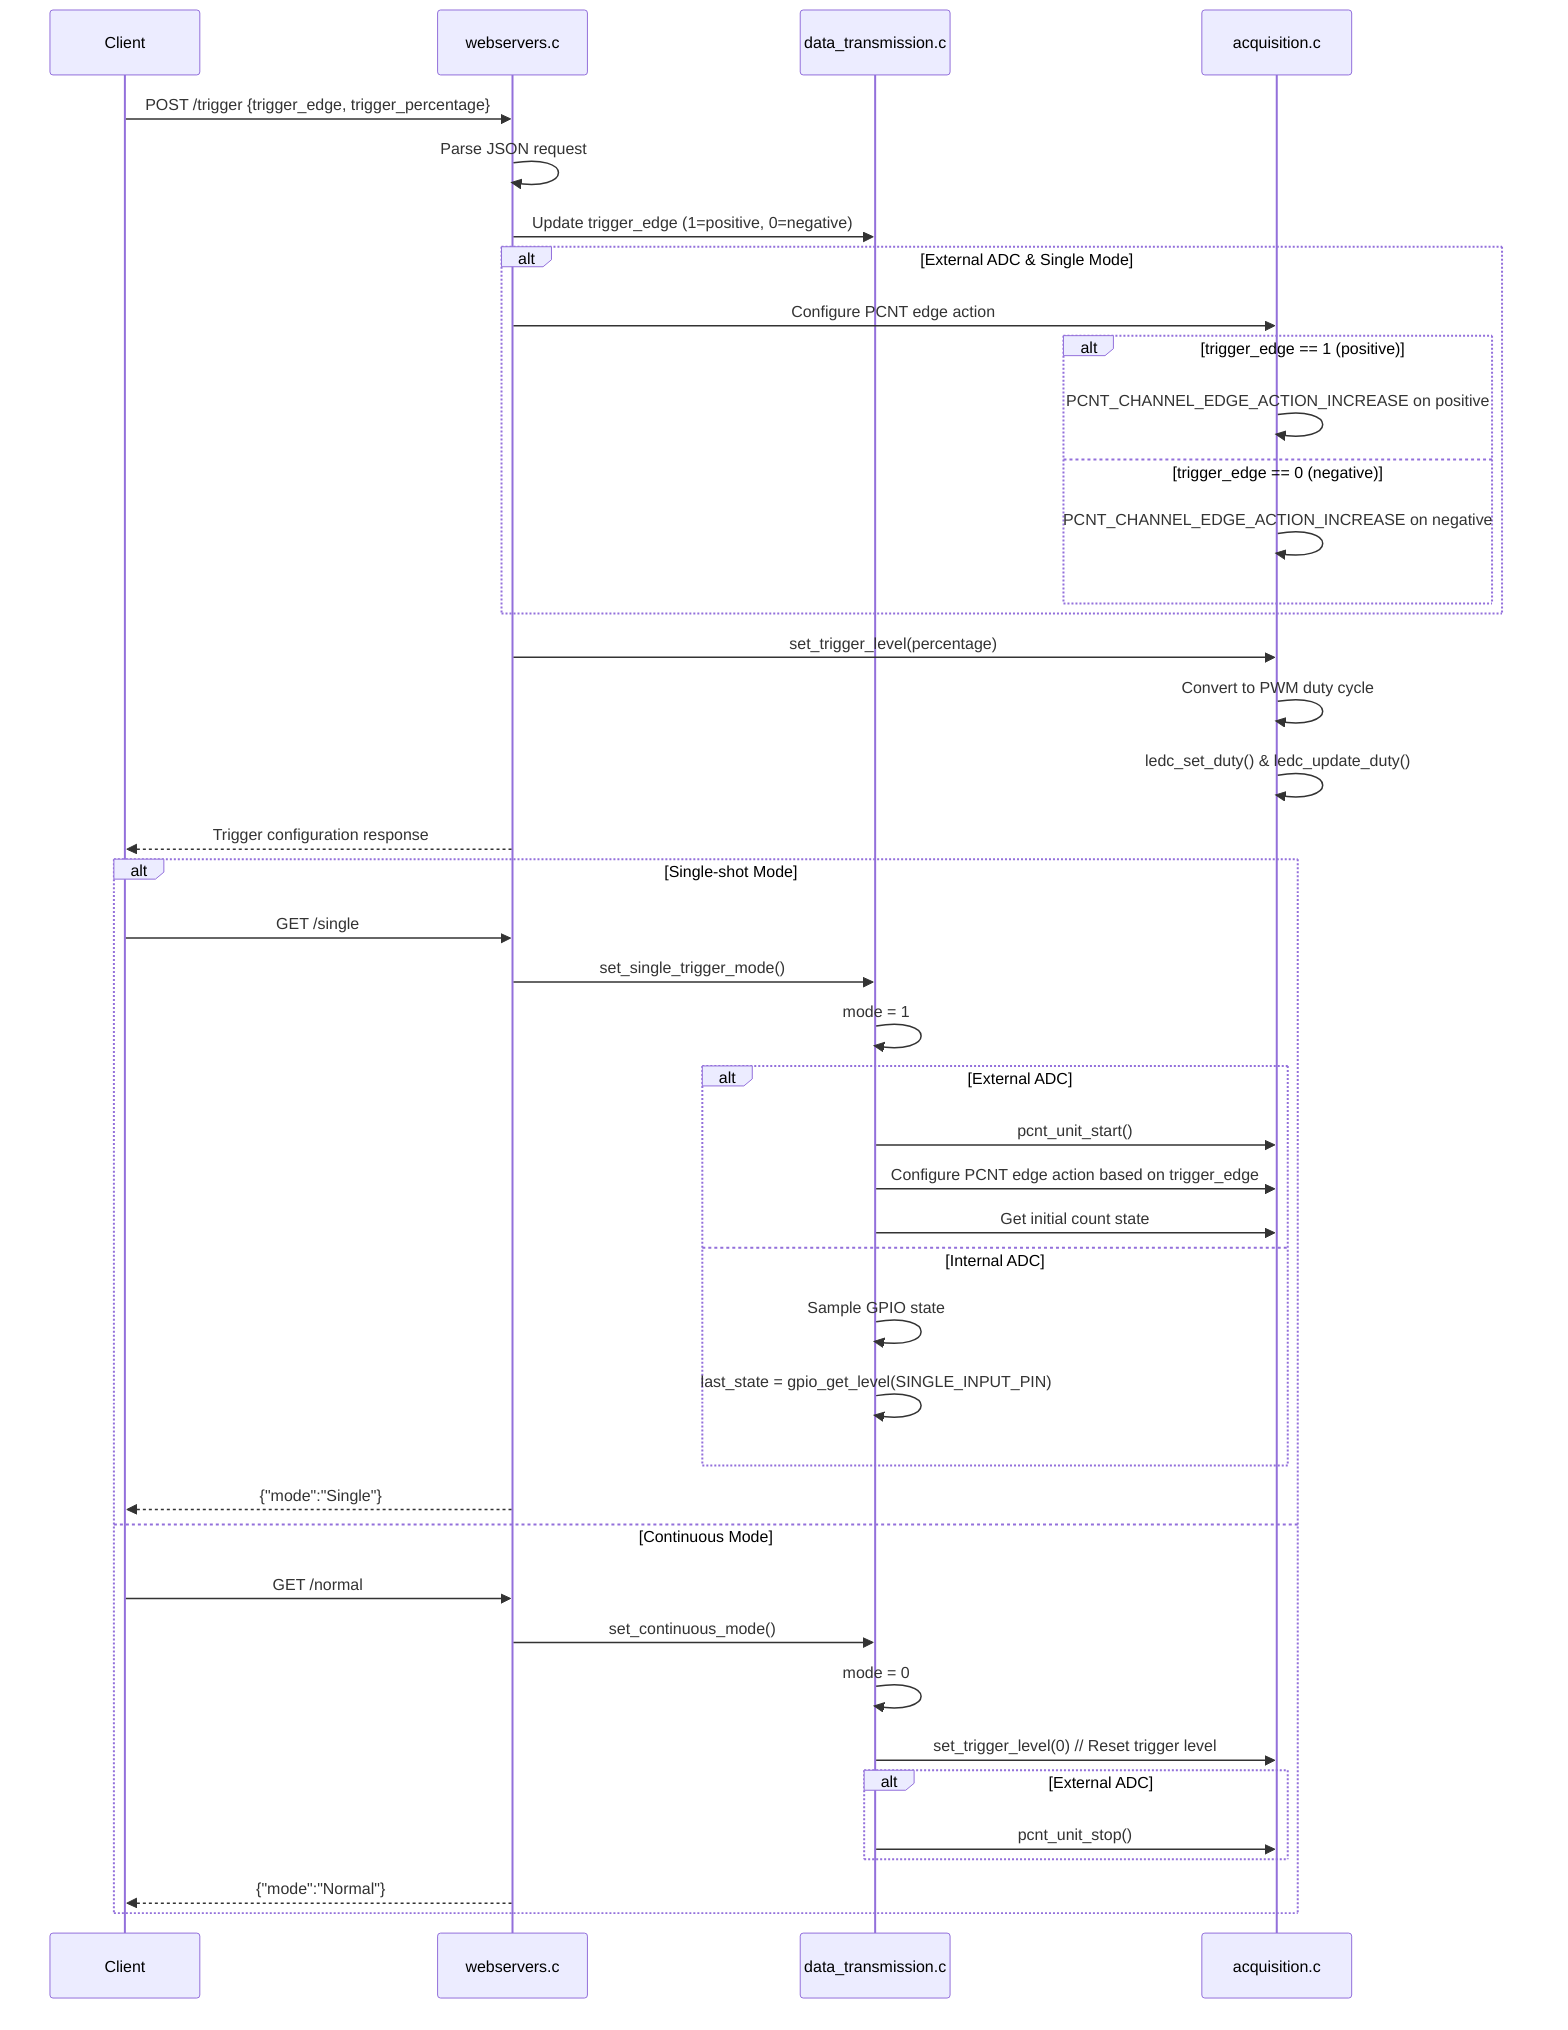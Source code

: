 sequenceDiagram
    participant Client as Client
    participant WebServers as webservers.c
    participant DataTrans as data_transmission.c
    participant Acquisition as acquisition.c
    
    %% Trigger Configuration Section
    Client->>WebServers: POST /trigger {trigger_edge, trigger_percentage}
    WebServers->>WebServers: Parse JSON request
    WebServers->>DataTrans: Update trigger_edge (1=positive, 0=negative)
    
    alt External ADC & Single Mode
        WebServers->>Acquisition: Configure PCNT edge action
        alt trigger_edge == 1 (positive)
            Acquisition->>Acquisition: PCNT_CHANNEL_EDGE_ACTION_INCREASE on positive
        else trigger_edge == 0 (negative)
            Acquisition->>Acquisition: PCNT_CHANNEL_EDGE_ACTION_INCREASE on negative
        end
    end
    
    WebServers->>Acquisition: set_trigger_level(percentage)
    Acquisition->>Acquisition: Convert to PWM duty cycle
    Acquisition->>Acquisition: ledc_set_duty() & ledc_update_duty()
    
    WebServers-->>Client: Trigger configuration response
    
    %% Acquisition Mode Selection Section
    alt Single-shot Mode
        Client->>WebServers: GET /single
        WebServers->>DataTrans: set_single_trigger_mode()
        DataTrans->>DataTrans: mode = 1
        
        alt External ADC
            DataTrans->>Acquisition: pcnt_unit_start()
            DataTrans->>Acquisition: Configure PCNT edge action based on trigger_edge
            DataTrans->>Acquisition: Get initial count state
        else Internal ADC
            DataTrans->>DataTrans: Sample GPIO state
            DataTrans->>DataTrans: last_state = gpio_get_level(SINGLE_INPUT_PIN)
        end
        
        WebServers-->>Client: {"mode":"Single"}
    else Continuous Mode
        Client->>WebServers: GET /normal
        WebServers->>DataTrans: set_continuous_mode()
        DataTrans->>DataTrans: mode = 0
        DataTrans->>Acquisition: set_trigger_level(0) // Reset trigger level
        
        alt External ADC
            DataTrans->>Acquisition: pcnt_unit_stop()
        end
        
        WebServers-->>Client: {"mode":"Normal"}
    end